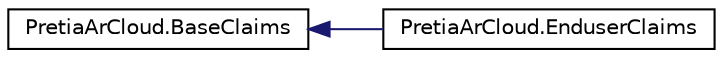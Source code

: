 digraph "Graphical Class Hierarchy"
{
 // LATEX_PDF_SIZE
  edge [fontname="Helvetica",fontsize="10",labelfontname="Helvetica",labelfontsize="10"];
  node [fontname="Helvetica",fontsize="10",shape=record];
  rankdir="LR";
  Node0 [label="PretiaArCloud.BaseClaims",height=0.2,width=0.4,color="black", fillcolor="white", style="filled",URL="$classPretiaArCloud_1_1BaseClaims.html",tooltip=" "];
  Node0 -> Node1 [dir="back",color="midnightblue",fontsize="10",style="solid",fontname="Helvetica"];
  Node1 [label="PretiaArCloud.EnduserClaims",height=0.2,width=0.4,color="black", fillcolor="white", style="filled",URL="$classPretiaArCloud_1_1EnduserClaims.html",tooltip=" "];
}
